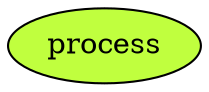 digraph Def {

	node [shape=box,style="filled",fillcolor=peachpuff];
	node [shape=ellipse,style="filled",fillcolor=olivedrab1];
	process [label="process"];
	fontsize=12;
}

